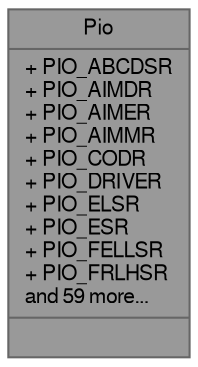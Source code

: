 digraph "Pio"
{
 // LATEX_PDF_SIZE
  bgcolor="transparent";
  edge [fontname=FreeSans,fontsize=10,labelfontname=FreeSans,labelfontsize=10];
  node [fontname=FreeSans,fontsize=10,shape=box,height=0.2,width=0.4];
  Node1 [shape=record,label="{Pio\n|+ PIO_ABCDSR\l+ PIO_AIMDR\l+ PIO_AIMER\l+ PIO_AIMMR\l+ PIO_CODR\l+ PIO_DRIVER\l+ PIO_ELSR\l+ PIO_ESR\l+ PIO_FELLSR\l+ PIO_FRLHSR\land 59 more...\l|}",height=0.2,width=0.4,color="gray40", fillcolor="grey60", style="filled", fontcolor="black",tooltip="Pio hardware registers."];
}
